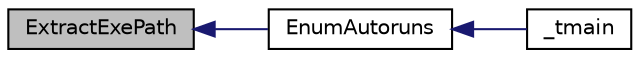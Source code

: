 digraph "ExtractExePath"
{
  edge [fontname="Helvetica",fontsize="10",labelfontname="Helvetica",labelfontsize="10"];
  node [fontname="Helvetica",fontsize="10",shape=record];
  rankdir="LR";
  Node41 [label="ExtractExePath",height=0.2,width=0.4,color="black", fillcolor="grey75", style="filled", fontcolor="black"];
  Node41 -> Node42 [dir="back",color="midnightblue",fontsize="10",style="solid",fontname="Helvetica"];
  Node42 [label="EnumAutoruns",height=0.2,width=0.4,color="black", fillcolor="white", style="filled",URL="$info__sec__proj_8cpp.html#a67d623d4c3942a9f3a1ef32514aca2a4"];
  Node42 -> Node43 [dir="back",color="midnightblue",fontsize="10",style="solid",fontname="Helvetica"];
  Node43 [label="_tmain",height=0.2,width=0.4,color="black", fillcolor="white", style="filled",URL="$info__sec__proj_8cpp.html#a353674c5af92be7fb389265cde4e5e03"];
}

